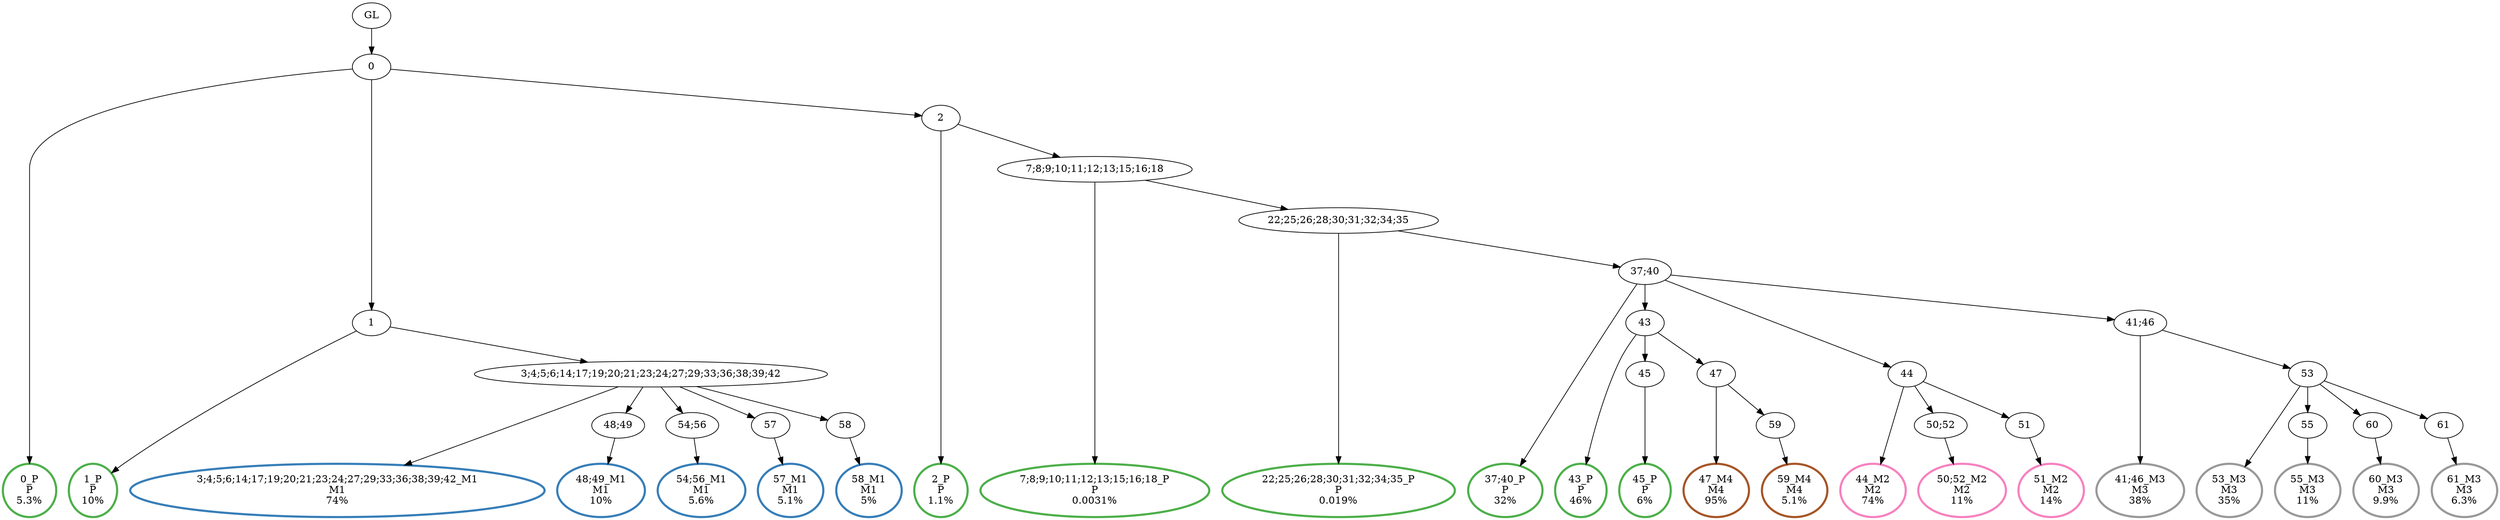 digraph T {
	{
		rank=same
		44 [penwidth=3,colorscheme=set19,color=3,label="0_P\nP\n5.3%"]
		42 [penwidth=3,colorscheme=set19,color=3,label="1_P\nP\n10%"]
		40 [penwidth=3,colorscheme=set19,color=3,label="2_P\nP\n1.1%"]
		38 [penwidth=3,colorscheme=set19,color=3,label="7;8;9;10;11;12;13;15;16;18_P\nP\n0.0031%"]
		36 [penwidth=3,colorscheme=set19,color=3,label="22;25;26;28;30;31;32;34;35_P\nP\n0.019%"]
		34 [penwidth=3,colorscheme=set19,color=3,label="37;40_P\nP\n32%"]
		32 [penwidth=3,colorscheme=set19,color=3,label="43_P\nP\n46%"]
		30 [penwidth=3,colorscheme=set19,color=3,label="45_P\nP\n6%"]
		28 [penwidth=3,colorscheme=set19,color=2,label="3;4;5;6;14;17;19;20;21;23;24;27;29;33;36;38;39;42_M1\nM1\n74%"]
		26 [penwidth=3,colorscheme=set19,color=2,label="48;49_M1\nM1\n10%"]
		24 [penwidth=3,colorscheme=set19,color=2,label="54;56_M1\nM1\n5.6%"]
		22 [penwidth=3,colorscheme=set19,color=2,label="57_M1\nM1\n5.1%"]
		20 [penwidth=3,colorscheme=set19,color=2,label="58_M1\nM1\n5%"]
		18 [penwidth=3,colorscheme=set19,color=8,label="44_M2\nM2\n74%"]
		16 [penwidth=3,colorscheme=set19,color=8,label="50;52_M2\nM2\n11%"]
		14 [penwidth=3,colorscheme=set19,color=8,label="51_M2\nM2\n14%"]
		12 [penwidth=3,colorscheme=set19,color=9,label="41;46_M3\nM3\n38%"]
		10 [penwidth=3,colorscheme=set19,color=9,label="53_M3\nM3\n35%"]
		8 [penwidth=3,colorscheme=set19,color=9,label="55_M3\nM3\n11%"]
		6 [penwidth=3,colorscheme=set19,color=9,label="60_M3\nM3\n9.9%"]
		4 [penwidth=3,colorscheme=set19,color=9,label="61_M3\nM3\n6.3%"]
		2 [penwidth=3,colorscheme=set19,color=7,label="47_M4\nM4\n95%"]
		0 [penwidth=3,colorscheme=set19,color=7,label="59_M4\nM4\n5.1%"]
	}
	46 [label="GL"]
	45 [label="0"]
	43 [label="1"]
	41 [label="2"]
	39 [label="7;8;9;10;11;12;13;15;16;18"]
	37 [label="22;25;26;28;30;31;32;34;35"]
	35 [label="37;40"]
	33 [label="43"]
	31 [label="45"]
	29 [label="3;4;5;6;14;17;19;20;21;23;24;27;29;33;36;38;39;42"]
	27 [label="48;49"]
	25 [label="54;56"]
	23 [label="57"]
	21 [label="58"]
	19 [label="44"]
	17 [label="50;52"]
	15 [label="51"]
	13 [label="41;46"]
	11 [label="53"]
	9 [label="55"]
	7 [label="60"]
	5 [label="61"]
	3 [label="47"]
	1 [label="59"]
	46 -> 45
	45 -> 44
	45 -> 43
	45 -> 41
	43 -> 42
	43 -> 29
	41 -> 40
	41 -> 39
	39 -> 38
	39 -> 37
	37 -> 36
	37 -> 35
	35 -> 34
	35 -> 33
	35 -> 19
	35 -> 13
	33 -> 32
	33 -> 31
	33 -> 3
	31 -> 30
	29 -> 28
	29 -> 27
	29 -> 25
	29 -> 23
	29 -> 21
	27 -> 26
	25 -> 24
	23 -> 22
	21 -> 20
	19 -> 18
	19 -> 17
	19 -> 15
	17 -> 16
	15 -> 14
	13 -> 12
	13 -> 11
	11 -> 10
	11 -> 9
	11 -> 7
	11 -> 5
	9 -> 8
	7 -> 6
	5 -> 4
	3 -> 2
	3 -> 1
	1 -> 0
}
